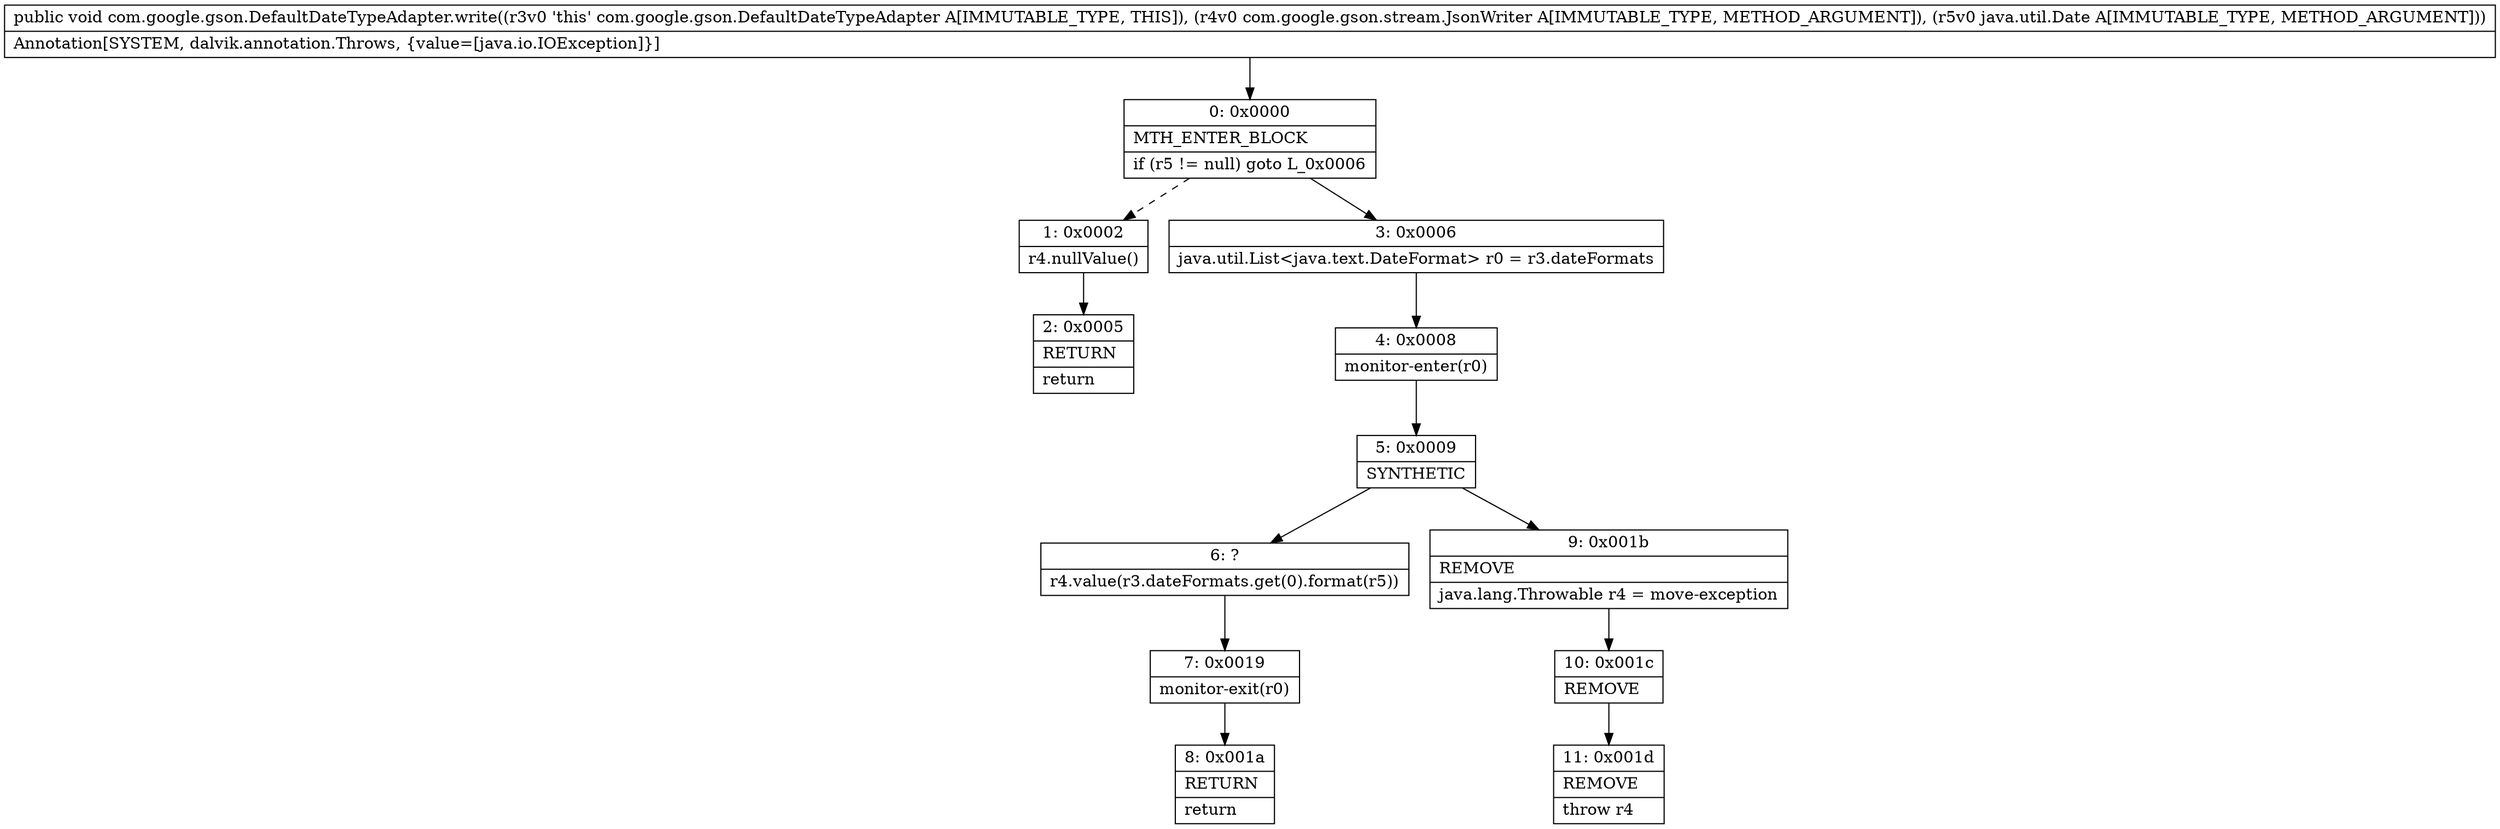 digraph "CFG forcom.google.gson.DefaultDateTypeAdapter.write(Lcom\/google\/gson\/stream\/JsonWriter;Ljava\/util\/Date;)V" {
Node_0 [shape=record,label="{0\:\ 0x0000|MTH_ENTER_BLOCK\l|if (r5 != null) goto L_0x0006\l}"];
Node_1 [shape=record,label="{1\:\ 0x0002|r4.nullValue()\l}"];
Node_2 [shape=record,label="{2\:\ 0x0005|RETURN\l|return\l}"];
Node_3 [shape=record,label="{3\:\ 0x0006|java.util.List\<java.text.DateFormat\> r0 = r3.dateFormats\l}"];
Node_4 [shape=record,label="{4\:\ 0x0008|monitor\-enter(r0)\l}"];
Node_5 [shape=record,label="{5\:\ 0x0009|SYNTHETIC\l}"];
Node_6 [shape=record,label="{6\:\ ?|r4.value(r3.dateFormats.get(0).format(r5))\l}"];
Node_7 [shape=record,label="{7\:\ 0x0019|monitor\-exit(r0)\l}"];
Node_8 [shape=record,label="{8\:\ 0x001a|RETURN\l|return\l}"];
Node_9 [shape=record,label="{9\:\ 0x001b|REMOVE\l|java.lang.Throwable r4 = move\-exception\l}"];
Node_10 [shape=record,label="{10\:\ 0x001c|REMOVE\l}"];
Node_11 [shape=record,label="{11\:\ 0x001d|REMOVE\l|throw r4\l}"];
MethodNode[shape=record,label="{public void com.google.gson.DefaultDateTypeAdapter.write((r3v0 'this' com.google.gson.DefaultDateTypeAdapter A[IMMUTABLE_TYPE, THIS]), (r4v0 com.google.gson.stream.JsonWriter A[IMMUTABLE_TYPE, METHOD_ARGUMENT]), (r5v0 java.util.Date A[IMMUTABLE_TYPE, METHOD_ARGUMENT]))  | Annotation[SYSTEM, dalvik.annotation.Throws, \{value=[java.io.IOException]\}]\l}"];
MethodNode -> Node_0;
Node_0 -> Node_1[style=dashed];
Node_0 -> Node_3;
Node_1 -> Node_2;
Node_3 -> Node_4;
Node_4 -> Node_5;
Node_5 -> Node_6;
Node_5 -> Node_9;
Node_6 -> Node_7;
Node_7 -> Node_8;
Node_9 -> Node_10;
Node_10 -> Node_11;
}

